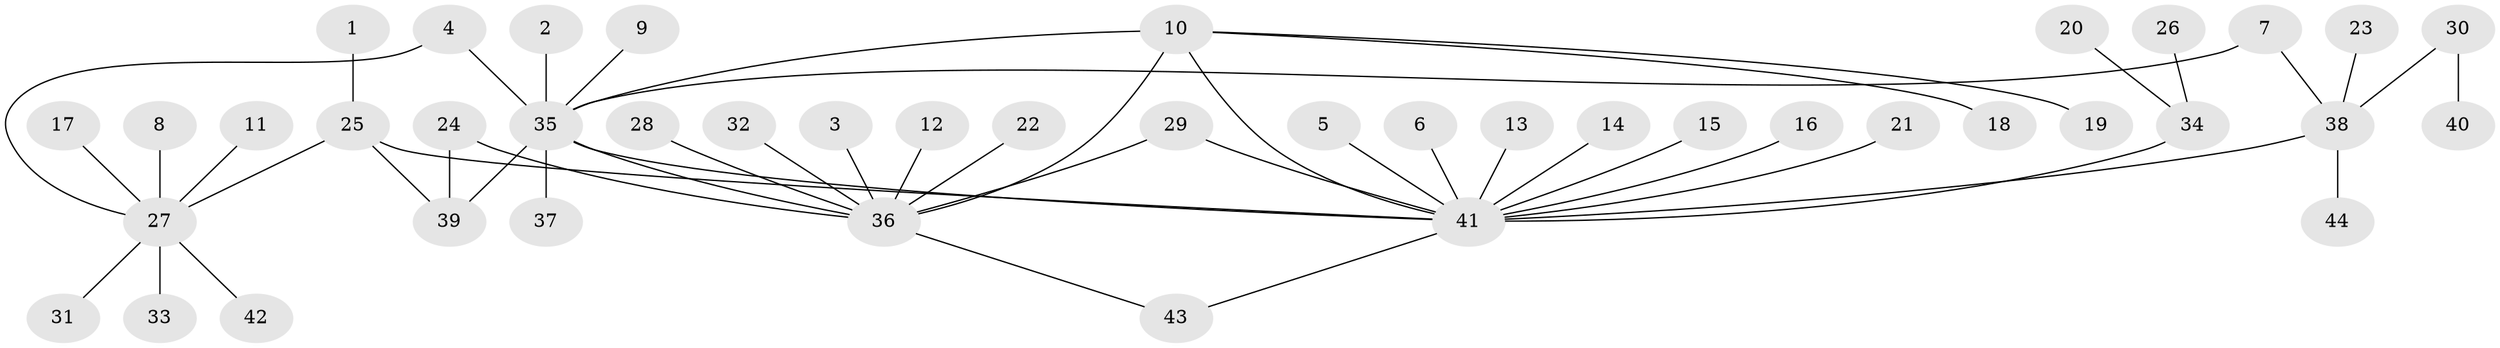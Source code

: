 // original degree distribution, {8: 0.011494252873563218, 9: 0.011494252873563218, 10: 0.011494252873563218, 13: 0.011494252873563218, 2: 0.20689655172413793, 5: 0.05747126436781609, 1: 0.5632183908045977, 6: 0.034482758620689655, 4: 0.022988505747126436, 3: 0.06896551724137931}
// Generated by graph-tools (version 1.1) at 2025/49/03/09/25 03:49:58]
// undirected, 44 vertices, 51 edges
graph export_dot {
graph [start="1"]
  node [color=gray90,style=filled];
  1;
  2;
  3;
  4;
  5;
  6;
  7;
  8;
  9;
  10;
  11;
  12;
  13;
  14;
  15;
  16;
  17;
  18;
  19;
  20;
  21;
  22;
  23;
  24;
  25;
  26;
  27;
  28;
  29;
  30;
  31;
  32;
  33;
  34;
  35;
  36;
  37;
  38;
  39;
  40;
  41;
  42;
  43;
  44;
  1 -- 25 [weight=1.0];
  2 -- 35 [weight=1.0];
  3 -- 36 [weight=1.0];
  4 -- 27 [weight=1.0];
  4 -- 35 [weight=1.0];
  5 -- 41 [weight=1.0];
  6 -- 41 [weight=1.0];
  7 -- 35 [weight=1.0];
  7 -- 38 [weight=1.0];
  8 -- 27 [weight=1.0];
  9 -- 35 [weight=1.0];
  10 -- 18 [weight=1.0];
  10 -- 19 [weight=1.0];
  10 -- 35 [weight=2.0];
  10 -- 36 [weight=1.0];
  10 -- 41 [weight=1.0];
  11 -- 27 [weight=1.0];
  12 -- 36 [weight=1.0];
  13 -- 41 [weight=1.0];
  14 -- 41 [weight=1.0];
  15 -- 41 [weight=1.0];
  16 -- 41 [weight=1.0];
  17 -- 27 [weight=1.0];
  20 -- 34 [weight=1.0];
  21 -- 41 [weight=1.0];
  22 -- 36 [weight=1.0];
  23 -- 38 [weight=1.0];
  24 -- 36 [weight=1.0];
  24 -- 39 [weight=1.0];
  25 -- 27 [weight=1.0];
  25 -- 39 [weight=1.0];
  25 -- 41 [weight=1.0];
  26 -- 34 [weight=1.0];
  27 -- 31 [weight=1.0];
  27 -- 33 [weight=1.0];
  27 -- 42 [weight=1.0];
  28 -- 36 [weight=1.0];
  29 -- 36 [weight=1.0];
  29 -- 41 [weight=1.0];
  30 -- 38 [weight=1.0];
  30 -- 40 [weight=1.0];
  32 -- 36 [weight=1.0];
  34 -- 41 [weight=1.0];
  35 -- 36 [weight=1.0];
  35 -- 37 [weight=1.0];
  35 -- 39 [weight=1.0];
  35 -- 41 [weight=1.0];
  36 -- 43 [weight=1.0];
  38 -- 41 [weight=1.0];
  38 -- 44 [weight=1.0];
  41 -- 43 [weight=1.0];
}
